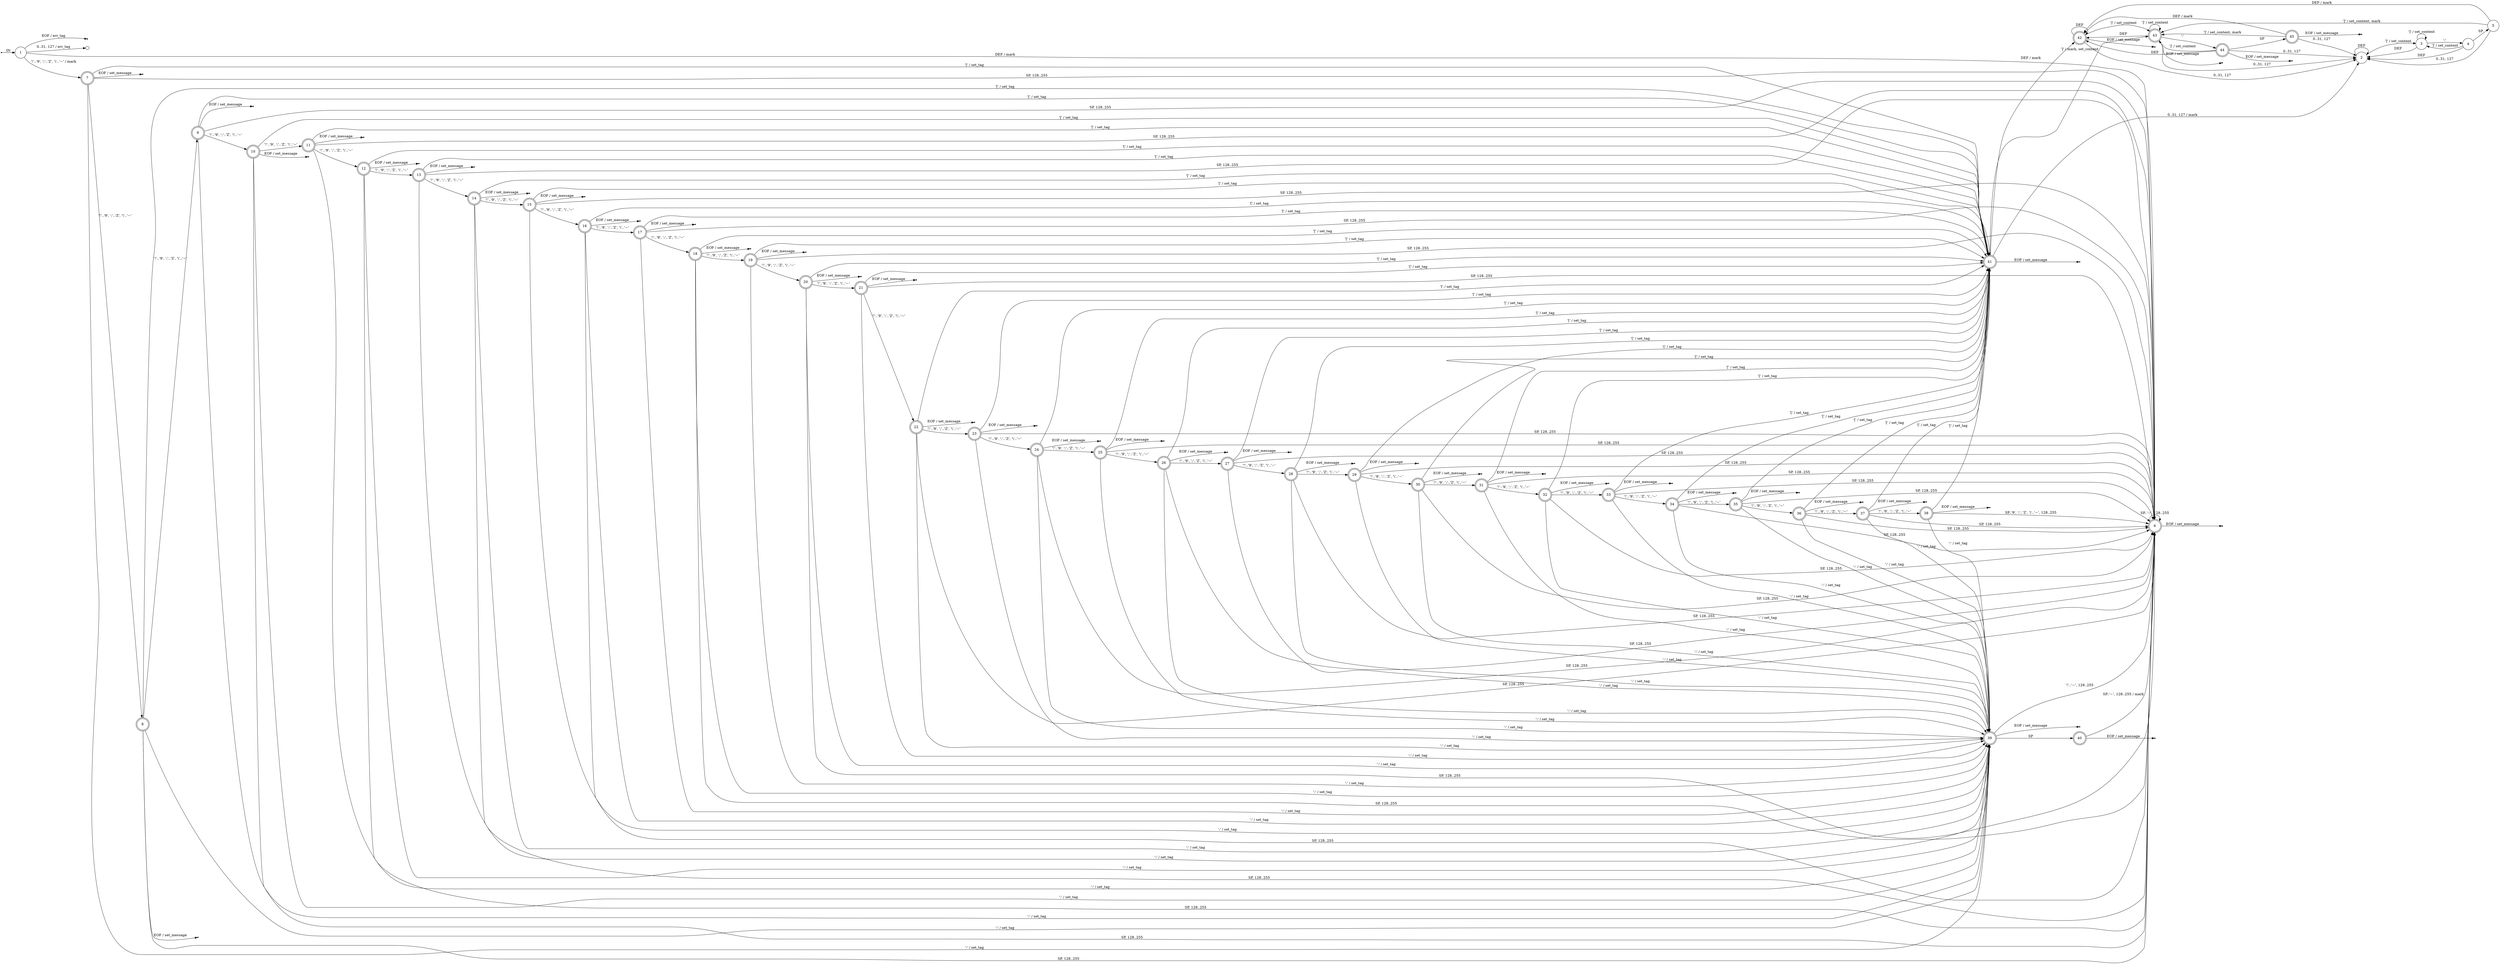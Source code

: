 digraph rfc3164 {
	rankdir=LR;
	node [ shape = point ];
	ENTRY;
	eof_1;
	eof_6;
	eof_7;
	eof_8;
	eof_9;
	eof_10;
	eof_11;
	eof_12;
	eof_13;
	eof_14;
	eof_15;
	eof_16;
	eof_17;
	eof_18;
	eof_19;
	eof_20;
	eof_21;
	eof_22;
	eof_23;
	eof_24;
	eof_25;
	eof_26;
	eof_27;
	eof_28;
	eof_29;
	eof_30;
	eof_31;
	eof_32;
	eof_33;
	eof_34;
	eof_35;
	eof_36;
	eof_37;
	eof_38;
	eof_39;
	eof_40;
	eof_41;
	eof_42;
	eof_43;
	eof_44;
	eof_45;
	node [ shape = circle, height = 0.2 ];
	err_1 [ label=""];
	node [ fixedsize = true, height = 0.65, shape = doublecircle ];
	6;
	7;
	8;
	9;
	10;
	11;
	12;
	13;
	14;
	15;
	16;
	17;
	18;
	19;
	20;
	21;
	22;
	23;
	24;
	25;
	26;
	27;
	28;
	29;
	30;
	31;
	32;
	33;
	34;
	35;
	36;
	37;
	38;
	39;
	40;
	41;
	42;
	43;
	44;
	45;
	node [ shape = circle ];
	1 -> err_1 [ label = "0..31, 127 / err_tag" ];
	1 -> 7 [ label = "'!'..'9', ';'..'Z', '\\'..'~' / mark" ];
	1 -> 6 [ label = "DEF / mark" ];
	2 -> 3 [ label = "']' / set_content" ];
	2 -> 2 [ label = "DEF" ];
	3 -> 4 [ label = "':'" ];
	3 -> 3 [ label = "']' / set_content" ];
	3 -> 2 [ label = "DEF" ];
	4 -> 5 [ label = "SP" ];
	4 -> 3 [ label = "']' / set_content" ];
	4 -> 2 [ label = "DEF" ];
	5 -> 2 [ label = "0..31, 127" ];
	5 -> 43 [ label = "']' / set_content, mark" ];
	5 -> 42 [ label = "DEF / mark" ];
	6 -> 6 [ label = "SP..'~', 128..255" ];
	7 -> 6 [ label = "SP, 128..255" ];
	7 -> 8 [ label = "'!'..'9', ';'..'Z', '\\'..'~'" ];
	7 -> 39 [ label = "':' / set_tag" ];
	7 -> 41 [ label = "'[' / set_tag" ];
	8 -> 6 [ label = "SP, 128..255" ];
	8 -> 9 [ label = "'!'..'9', ';'..'Z', '\\'..'~'" ];
	8 -> 39 [ label = "':' / set_tag" ];
	8 -> 41 [ label = "'[' / set_tag" ];
	9 -> 6 [ label = "SP, 128..255" ];
	9 -> 10 [ label = "'!'..'9', ';'..'Z', '\\'..'~'" ];
	9 -> 39 [ label = "':' / set_tag" ];
	9 -> 41 [ label = "'[' / set_tag" ];
	10 -> 6 [ label = "SP, 128..255" ];
	10 -> 11 [ label = "'!'..'9', ';'..'Z', '\\'..'~'" ];
	10 -> 39 [ label = "':' / set_tag" ];
	10 -> 41 [ label = "'[' / set_tag" ];
	11 -> 6 [ label = "SP, 128..255" ];
	11 -> 12 [ label = "'!'..'9', ';'..'Z', '\\'..'~'" ];
	11 -> 39 [ label = "':' / set_tag" ];
	11 -> 41 [ label = "'[' / set_tag" ];
	12 -> 6 [ label = "SP, 128..255" ];
	12 -> 13 [ label = "'!'..'9', ';'..'Z', '\\'..'~'" ];
	12 -> 39 [ label = "':' / set_tag" ];
	12 -> 41 [ label = "'[' / set_tag" ];
	13 -> 6 [ label = "SP, 128..255" ];
	13 -> 14 [ label = "'!'..'9', ';'..'Z', '\\'..'~'" ];
	13 -> 39 [ label = "':' / set_tag" ];
	13 -> 41 [ label = "'[' / set_tag" ];
	14 -> 6 [ label = "SP, 128..255" ];
	14 -> 15 [ label = "'!'..'9', ';'..'Z', '\\'..'~'" ];
	14 -> 39 [ label = "':' / set_tag" ];
	14 -> 41 [ label = "'[' / set_tag" ];
	15 -> 6 [ label = "SP, 128..255" ];
	15 -> 16 [ label = "'!'..'9', ';'..'Z', '\\'..'~'" ];
	15 -> 39 [ label = "':' / set_tag" ];
	15 -> 41 [ label = "'[' / set_tag" ];
	16 -> 6 [ label = "SP, 128..255" ];
	16 -> 17 [ label = "'!'..'9', ';'..'Z', '\\'..'~'" ];
	16 -> 39 [ label = "':' / set_tag" ];
	16 -> 41 [ label = "'[' / set_tag" ];
	17 -> 6 [ label = "SP, 128..255" ];
	17 -> 18 [ label = "'!'..'9', ';'..'Z', '\\'..'~'" ];
	17 -> 39 [ label = "':' / set_tag" ];
	17 -> 41 [ label = "'[' / set_tag" ];
	18 -> 6 [ label = "SP, 128..255" ];
	18 -> 19 [ label = "'!'..'9', ';'..'Z', '\\'..'~'" ];
	18 -> 39 [ label = "':' / set_tag" ];
	18 -> 41 [ label = "'[' / set_tag" ];
	19 -> 6 [ label = "SP, 128..255" ];
	19 -> 20 [ label = "'!'..'9', ';'..'Z', '\\'..'~'" ];
	19 -> 39 [ label = "':' / set_tag" ];
	19 -> 41 [ label = "'[' / set_tag" ];
	20 -> 6 [ label = "SP, 128..255" ];
	20 -> 21 [ label = "'!'..'9', ';'..'Z', '\\'..'~'" ];
	20 -> 39 [ label = "':' / set_tag" ];
	20 -> 41 [ label = "'[' / set_tag" ];
	21 -> 6 [ label = "SP, 128..255" ];
	21 -> 22 [ label = "'!'..'9', ';'..'Z', '\\'..'~'" ];
	21 -> 39 [ label = "':' / set_tag" ];
	21 -> 41 [ label = "'[' / set_tag" ];
	22 -> 6 [ label = "SP, 128..255" ];
	22 -> 23 [ label = "'!'..'9', ';'..'Z', '\\'..'~'" ];
	22 -> 39 [ label = "':' / set_tag" ];
	22 -> 41 [ label = "'[' / set_tag" ];
	23 -> 6 [ label = "SP, 128..255" ];
	23 -> 24 [ label = "'!'..'9', ';'..'Z', '\\'..'~'" ];
	23 -> 39 [ label = "':' / set_tag" ];
	23 -> 41 [ label = "'[' / set_tag" ];
	24 -> 6 [ label = "SP, 128..255" ];
	24 -> 25 [ label = "'!'..'9', ';'..'Z', '\\'..'~'" ];
	24 -> 39 [ label = "':' / set_tag" ];
	24 -> 41 [ label = "'[' / set_tag" ];
	25 -> 6 [ label = "SP, 128..255" ];
	25 -> 26 [ label = "'!'..'9', ';'..'Z', '\\'..'~'" ];
	25 -> 39 [ label = "':' / set_tag" ];
	25 -> 41 [ label = "'[' / set_tag" ];
	26 -> 6 [ label = "SP, 128..255" ];
	26 -> 27 [ label = "'!'..'9', ';'..'Z', '\\'..'~'" ];
	26 -> 39 [ label = "':' / set_tag" ];
	26 -> 41 [ label = "'[' / set_tag" ];
	27 -> 6 [ label = "SP, 128..255" ];
	27 -> 28 [ label = "'!'..'9', ';'..'Z', '\\'..'~'" ];
	27 -> 39 [ label = "':' / set_tag" ];
	27 -> 41 [ label = "'[' / set_tag" ];
	28 -> 6 [ label = "SP, 128..255" ];
	28 -> 29 [ label = "'!'..'9', ';'..'Z', '\\'..'~'" ];
	28 -> 39 [ label = "':' / set_tag" ];
	28 -> 41 [ label = "'[' / set_tag" ];
	29 -> 6 [ label = "SP, 128..255" ];
	29 -> 30 [ label = "'!'..'9', ';'..'Z', '\\'..'~'" ];
	29 -> 39 [ label = "':' / set_tag" ];
	29 -> 41 [ label = "'[' / set_tag" ];
	30 -> 6 [ label = "SP, 128..255" ];
	30 -> 31 [ label = "'!'..'9', ';'..'Z', '\\'..'~'" ];
	30 -> 39 [ label = "':' / set_tag" ];
	30 -> 41 [ label = "'[' / set_tag" ];
	31 -> 6 [ label = "SP, 128..255" ];
	31 -> 32 [ label = "'!'..'9', ';'..'Z', '\\'..'~'" ];
	31 -> 39 [ label = "':' / set_tag" ];
	31 -> 41 [ label = "'[' / set_tag" ];
	32 -> 6 [ label = "SP, 128..255" ];
	32 -> 33 [ label = "'!'..'9', ';'..'Z', '\\'..'~'" ];
	32 -> 39 [ label = "':' / set_tag" ];
	32 -> 41 [ label = "'[' / set_tag" ];
	33 -> 6 [ label = "SP, 128..255" ];
	33 -> 34 [ label = "'!'..'9', ';'..'Z', '\\'..'~'" ];
	33 -> 39 [ label = "':' / set_tag" ];
	33 -> 41 [ label = "'[' / set_tag" ];
	34 -> 6 [ label = "SP, 128..255" ];
	34 -> 35 [ label = "'!'..'9', ';'..'Z', '\\'..'~'" ];
	34 -> 39 [ label = "':' / set_tag" ];
	34 -> 41 [ label = "'[' / set_tag" ];
	35 -> 6 [ label = "SP, 128..255" ];
	35 -> 36 [ label = "'!'..'9', ';'..'Z', '\\'..'~'" ];
	35 -> 39 [ label = "':' / set_tag" ];
	35 -> 41 [ label = "'[' / set_tag" ];
	36 -> 6 [ label = "SP, 128..255" ];
	36 -> 37 [ label = "'!'..'9', ';'..'Z', '\\'..'~'" ];
	36 -> 39 [ label = "':' / set_tag" ];
	36 -> 41 [ label = "'[' / set_tag" ];
	37 -> 6 [ label = "SP, 128..255" ];
	37 -> 38 [ label = "'!'..'9', ';'..'Z', '\\'..'~'" ];
	37 -> 39 [ label = "':' / set_tag" ];
	37 -> 41 [ label = "'[' / set_tag" ];
	38 -> 6 [ label = "SP..'9', ';'..'Z', '\\'..'~', 128..255" ];
	38 -> 39 [ label = "':' / set_tag" ];
	38 -> 41 [ label = "'[' / set_tag" ];
	39 -> 40 [ label = "SP" ];
	39 -> 6 [ label = "'!'..'~', 128..255" ];
	40 -> 6 [ label = "SP..'~', 128..255 / mark" ];
	41 -> 2 [ label = "0..31, 127 / mark" ];
	41 -> 43 [ label = "']' / mark, set_content" ];
	41 -> 42 [ label = "DEF / mark" ];
	42 -> 2 [ label = "0..31, 127" ];
	42 -> 43 [ label = "']' / set_content" ];
	42 -> 42 [ label = "DEF" ];
	43 -> 2 [ label = "0..31, 127" ];
	43 -> 44 [ label = "':'" ];
	43 -> 43 [ label = "']' / set_content" ];
	43 -> 42 [ label = "DEF" ];
	44 -> 2 [ label = "0..31, 127" ];
	44 -> 45 [ label = "SP" ];
	44 -> 43 [ label = "']' / set_content" ];
	44 -> 42 [ label = "DEF" ];
	45 -> 2 [ label = "0..31, 127" ];
	45 -> 43 [ label = "']' / set_content, mark" ];
	45 -> 42 [ label = "DEF / mark" ];
	ENTRY -> 1 [ label = "IN" ];
	1 -> eof_1 [ label = "EOF / err_tag" ];
	6 -> eof_6 [ label = "EOF / set_message" ];
	7 -> eof_7 [ label = "EOF / set_message" ];
	8 -> eof_8 [ label = "EOF / set_message" ];
	9 -> eof_9 [ label = "EOF / set_message" ];
	10 -> eof_10 [ label = "EOF / set_message" ];
	11 -> eof_11 [ label = "EOF / set_message" ];
	12 -> eof_12 [ label = "EOF / set_message" ];
	13 -> eof_13 [ label = "EOF / set_message" ];
	14 -> eof_14 [ label = "EOF / set_message" ];
	15 -> eof_15 [ label = "EOF / set_message" ];
	16 -> eof_16 [ label = "EOF / set_message" ];
	17 -> eof_17 [ label = "EOF / set_message" ];
	18 -> eof_18 [ label = "EOF / set_message" ];
	19 -> eof_19 [ label = "EOF / set_message" ];
	20 -> eof_20 [ label = "EOF / set_message" ];
	21 -> eof_21 [ label = "EOF / set_message" ];
	22 -> eof_22 [ label = "EOF / set_message" ];
	23 -> eof_23 [ label = "EOF / set_message" ];
	24 -> eof_24 [ label = "EOF / set_message" ];
	25 -> eof_25 [ label = "EOF / set_message" ];
	26 -> eof_26 [ label = "EOF / set_message" ];
	27 -> eof_27 [ label = "EOF / set_message" ];
	28 -> eof_28 [ label = "EOF / set_message" ];
	29 -> eof_29 [ label = "EOF / set_message" ];
	30 -> eof_30 [ label = "EOF / set_message" ];
	31 -> eof_31 [ label = "EOF / set_message" ];
	32 -> eof_32 [ label = "EOF / set_message" ];
	33 -> eof_33 [ label = "EOF / set_message" ];
	34 -> eof_34 [ label = "EOF / set_message" ];
	35 -> eof_35 [ label = "EOF / set_message" ];
	36 -> eof_36 [ label = "EOF / set_message" ];
	37 -> eof_37 [ label = "EOF / set_message" ];
	38 -> eof_38 [ label = "EOF / set_message" ];
	39 -> eof_39 [ label = "EOF / set_message" ];
	40 -> eof_40 [ label = "EOF / set_message" ];
	41 -> eof_41 [ label = "EOF / set_message" ];
	42 -> eof_42 [ label = "EOF / set_message" ];
	43 -> eof_43 [ label = "EOF / set_message" ];
	44 -> eof_44 [ label = "EOF / set_message" ];
	45 -> eof_45 [ label = "EOF / set_message" ];
}
